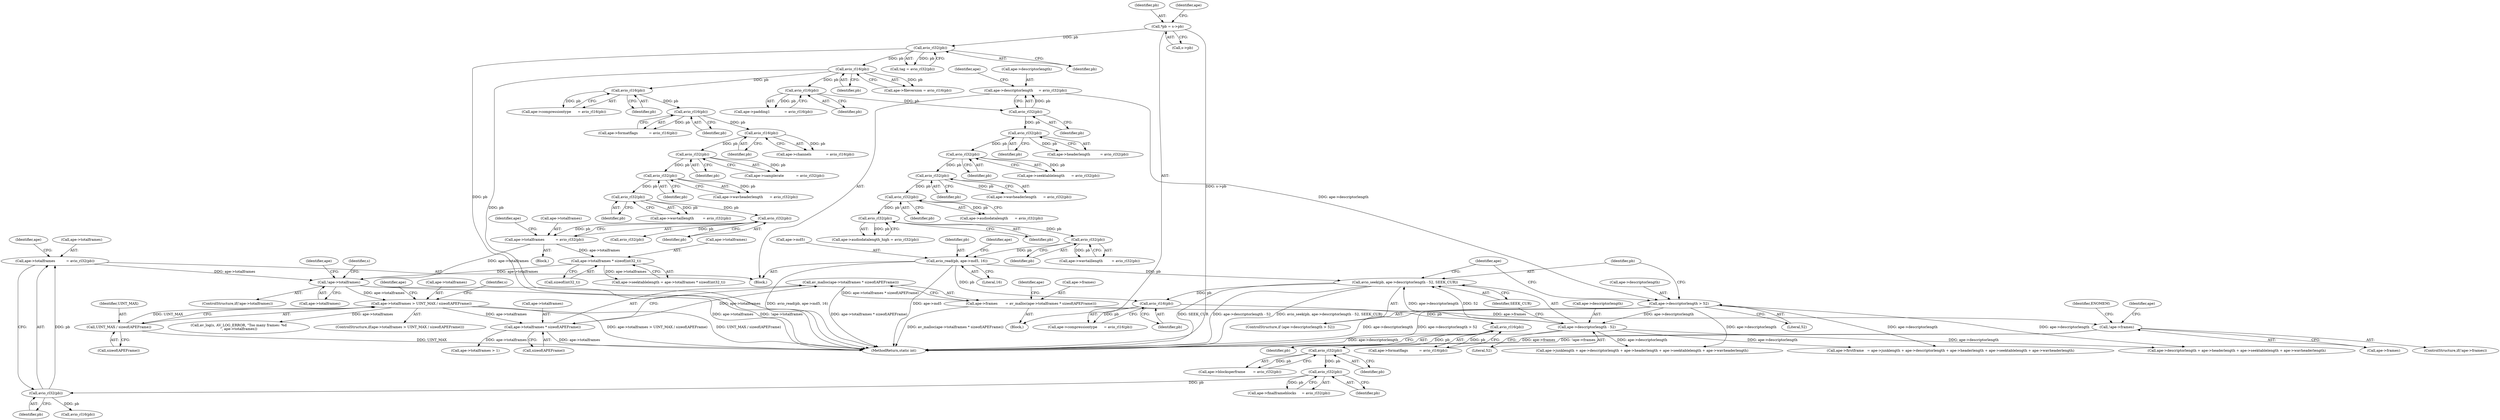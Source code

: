 digraph "0_FFmpeg_8312e3fc9041027a33c8bc667bb99740fdf41dd5@API" {
"1000543" [label="(Call,av_malloc(ape->totalframes * sizeof(APEFrame)))"];
"1000544" [label="(Call,ape->totalframes * sizeof(APEFrame))"];
"1000520" [label="(Call,ape->totalframes > UINT_MAX / sizeof(APEFrame))"];
"1000507" [label="(Call,!ape->totalframes)"];
"1000286" [label="(Call,ape->totalframes          = avio_rl32(pb))"];
"1000290" [label="(Call,avio_rl32(pb))"];
"1000284" [label="(Call,avio_rl32(pb))"];
"1000278" [label="(Call,avio_rl32(pb))"];
"1000272" [label="(Call,avio_rl16(pb))"];
"1000266" [label="(Call,avio_rl16(pb))"];
"1000254" [label="(Call,avio_seek(pb, ape->descriptorlength - 52, SEEK_CUR))"];
"1000242" [label="(Call,avio_read(pb, ape->md5, 16))"];
"1000240" [label="(Call,avio_rl32(pb))"];
"1000234" [label="(Call,avio_rl32(pb))"];
"1000228" [label="(Call,avio_rl32(pb))"];
"1000222" [label="(Call,avio_rl32(pb))"];
"1000216" [label="(Call,avio_rl32(pb))"];
"1000210" [label="(Call,avio_rl32(pb))"];
"1000204" [label="(Call,avio_rl32(pb))"];
"1000198" [label="(Call,avio_rl16(pb))"];
"1000153" [label="(Call,avio_rl16(pb))"];
"1000136" [label="(Call,avio_rl32(pb))"];
"1000113" [label="(Call,*pb = s->pb)"];
"1000256" [label="(Call,ape->descriptorlength - 52)"];
"1000249" [label="(Call,ape->descriptorlength > 52)"];
"1000200" [label="(Call,ape->descriptorlength     = avio_rl32(pb))"];
"1000415" [label="(Call,ape->totalframes * sizeof(int32_t))"];
"1000358" [label="(Call,ape->totalframes          = avio_rl32(pb))"];
"1000362" [label="(Call,avio_rl32(pb))"];
"1000356" [label="(Call,avio_rl32(pb))"];
"1000350" [label="(Call,avio_rl32(pb))"];
"1000344" [label="(Call,avio_rl32(pb))"];
"1000338" [label="(Call,avio_rl16(pb))"];
"1000332" [label="(Call,avio_rl16(pb))"];
"1000326" [label="(Call,avio_rl16(pb))"];
"1000524" [label="(Call,UINT_MAX / sizeof(APEFrame))"];
"1000539" [label="(Call,ape->frames       = av_malloc(ape->totalframes * sizeof(APEFrame)))"];
"1000551" [label="(Call,!ape->frames)"];
"1000242" [label="(Call,avio_read(pb, ape->md5, 16))"];
"1000326" [label="(Call,avio_rl16(pb))"];
"1000243" [label="(Identifier,pb)"];
"1000311" [label="(Block,)"];
"1000362" [label="(Call,avio_rl32(pb))"];
"1000257" [label="(Call,ape->descriptorlength)"];
"1000273" [label="(Identifier,pb)"];
"1000522" [label="(Identifier,ape)"];
"1000212" [label="(Call,ape->seektablelength      = avio_rl32(pb))"];
"1000137" [label="(Identifier,pb)"];
"1000530" [label="(Identifier,s)"];
"1000210" [label="(Call,avio_rl32(pb))"];
"1000290" [label="(Call,avio_rl32(pb))"];
"1000548" [label="(Call,sizeof(APEFrame))"];
"1000346" [label="(Call,ape->wavheaderlength      = avio_rl32(pb))"];
"1000211" [label="(Identifier,pb)"];
"1000217" [label="(Identifier,pb)"];
"1000240" [label="(Call,avio_rl32(pb))"];
"1000344" [label="(Call,avio_rl32(pb))"];
"1000541" [label="(Identifier,ape)"];
"1000228" [label="(Call,avio_rl32(pb))"];
"1000241" [label="(Identifier,pb)"];
"1000154" [label="(Identifier,pb)"];
"1000115" [label="(Call,s->pb)"];
"1000114" [label="(Identifier,pb)"];
"1000234" [label="(Call,avio_rl32(pb))"];
"1000356" [label="(Call,avio_rl32(pb))"];
"1000328" [label="(Call,ape->formatflags          = avio_rl16(pb))"];
"1000352" [label="(Call,ape->wavtaillength        = avio_rl32(pb))"];
"1000236" [label="(Call,ape->wavtaillength        = avio_rl32(pb))"];
"1000287" [label="(Call,ape->totalframes)"];
"1000247" [label="(Literal,16)"];
"1000334" [label="(Call,ape->channels             = avio_rl16(pb))"];
"1000291" [label="(Identifier,pb)"];
"1000513" [label="(Identifier,s)"];
"1000256" [label="(Call,ape->descriptorlength - 52)"];
"1000206" [label="(Call,ape->headerlength         = avio_rl32(pb))"];
"1000205" [label="(Identifier,pb)"];
"1000248" [label="(ControlStructure,if (ape->descriptorlength > 52))"];
"1000251" [label="(Identifier,ape)"];
"1000520" [label="(Call,ape->totalframes > UINT_MAX / sizeof(APEFrame))"];
"1000120" [label="(Identifier,ape)"];
"1000340" [label="(Call,ape->samplerate           = avio_rl32(pb))"];
"1000136" [label="(Call,avio_rl32(pb))"];
"1000216" [label="(Call,avio_rl32(pb))"];
"1000200" [label="(Call,ape->descriptorlength     = avio_rl32(pb))"];
"1000264" [label="(Identifier,ape)"];
"1000557" [label="(Identifier,ENOMEM)"];
"1000544" [label="(Call,ape->totalframes * sizeof(APEFrame))"];
"1000149" [label="(Call,ape->fileversion = avio_rl16(pb))"];
"1000244" [label="(Call,ape->md5)"];
"1000272" [label="(Call,avio_rl16(pb))"];
"1000260" [label="(Literal,52)"];
"1000558" [label="(Call,ape->firstframe   = ape->junklength + ape->descriptorlength + ape->headerlength + ape->seektablelength + ape->wavheaderlength)"];
"1000521" [label="(Call,ape->totalframes)"];
"1000351" [label="(Identifier,pb)"];
"1000296" [label="(Call,avio_rl16(pb))"];
"1000285" [label="(Identifier,pb)"];
"1000279" [label="(Identifier,pb)"];
"1000250" [label="(Call,ape->descriptorlength)"];
"1000224" [label="(Call,ape->audiodatalength      = avio_rl32(pb))"];
"1000345" [label="(Identifier,pb)"];
"1000294" [label="(Identifier,ape)"];
"1000540" [label="(Call,ape->frames)"];
"1000545" [label="(Call,ape->totalframes)"];
"1000222" [label="(Call,avio_rl32(pb))"];
"1000249" [label="(Call,ape->descriptorlength > 52)"];
"1000553" [label="(Identifier,ape)"];
"1000111" [label="(Block,)"];
"1000204" [label="(Call,avio_rl32(pb))"];
"1000529" [label="(Call,av_log(s, AV_LOG_ERROR, \"Too many frames: %d\n\", ape->totalframes))"];
"1000359" [label="(Call,ape->totalframes)"];
"1000230" [label="(Call,ape->audiodatalength_high = avio_rl32(pb))"];
"1000153" [label="(Call,avio_rl16(pb))"];
"1000539" [label="(Call,ape->frames       = av_malloc(ape->totalframes * sizeof(APEFrame)))"];
"1000560" [label="(Identifier,ape)"];
"1000253" [label="(Literal,52)"];
"1000338" [label="(Call,avio_rl16(pb))"];
"1000507" [label="(Call,!ape->totalframes)"];
"1000268" [label="(Call,ape->formatflags          = avio_rl16(pb))"];
"1000358" [label="(Call,ape->totalframes          = avio_rl32(pb))"];
"1000525" [label="(Identifier,UINT_MAX)"];
"1000368" [label="(Call,avio_rl32(pb))"];
"1000274" [label="(Call,ape->blocksperframe       = avio_rl32(pb))"];
"1000280" [label="(Call,ape->finalframeblocks     = avio_rl32(pb))"];
"1000134" [label="(Call,tag = avio_rl32(pb))"];
"1000524" [label="(Call,UINT_MAX / sizeof(APEFrame))"];
"1000543" [label="(Call,av_malloc(ape->totalframes * sizeof(APEFrame)))"];
"1000208" [label="(Identifier,ape)"];
"1000262" [label="(Call,ape->compressiontype      = avio_rl16(pb))"];
"1000519" [label="(ControlStructure,if(ape->totalframes > UINT_MAX / sizeof(APEFrame)))"];
"1000254" [label="(Call,avio_seek(pb, ape->descriptorlength - 52, SEEK_CUR))"];
"1000278" [label="(Call,avio_rl32(pb))"];
"1000327" [label="(Identifier,pb)"];
"1000198" [label="(Call,avio_rl16(pb))"];
"1000562" [label="(Call,ape->junklength + ape->descriptorlength + ape->headerlength + ape->seektablelength + ape->wavheaderlength)"];
"1000526" [label="(Call,sizeof(APEFrame))"];
"1000267" [label="(Identifier,pb)"];
"1000411" [label="(Call,ape->seektablelength = ape->totalframes * sizeof(int32_t))"];
"1000552" [label="(Call,ape->frames)"];
"1000223" [label="(Identifier,pb)"];
"1000194" [label="(Call,ape->padding1             = avio_rl16(pb))"];
"1000416" [label="(Call,ape->totalframes)"];
"1000332" [label="(Call,avio_rl16(pb))"];
"1000284" [label="(Call,avio_rl32(pb))"];
"1000286" [label="(Call,ape->totalframes          = avio_rl32(pb))"];
"1000113" [label="(Call,*pb = s->pb)"];
"1000419" [label="(Call,sizeof(int32_t))"];
"1000229" [label="(Identifier,pb)"];
"1000266" [label="(Call,avio_rl16(pb))"];
"1000508" [label="(Call,ape->totalframes)"];
"1000506" [label="(ControlStructure,if(!ape->totalframes))"];
"1000255" [label="(Identifier,pb)"];
"1000322" [label="(Call,ape->compressiontype      = avio_rl16(pb))"];
"1000235" [label="(Identifier,pb)"];
"1000350" [label="(Call,avio_rl32(pb))"];
"1000551" [label="(Call,!ape->frames)"];
"1000201" [label="(Call,ape->descriptorlength)"];
"1000550" [label="(ControlStructure,if(!ape->frames))"];
"1000261" [label="(Identifier,SEEK_CUR)"];
"1000357" [label="(Identifier,pb)"];
"1000218" [label="(Call,ape->wavheaderlength      = avio_rl32(pb))"];
"1000333" [label="(Identifier,pb)"];
"1000566" [label="(Call,ape->descriptorlength + ape->headerlength + ape->seektablelength + ape->wavheaderlength)"];
"1001121" [label="(MethodReturn,static int)"];
"1000339" [label="(Identifier,pb)"];
"1000415" [label="(Call,ape->totalframes * sizeof(int32_t))"];
"1000199" [label="(Identifier,pb)"];
"1000193" [label="(Block,)"];
"1000363" [label="(Identifier,pb)"];
"1000366" [label="(Identifier,ape)"];
"1000594" [label="(Call,ape->totalframes > 1)"];
"1000543" -> "1000539"  [label="AST: "];
"1000543" -> "1000544"  [label="CFG: "];
"1000544" -> "1000543"  [label="AST: "];
"1000539" -> "1000543"  [label="CFG: "];
"1000543" -> "1001121"  [label="DDG: ape->totalframes * sizeof(APEFrame)"];
"1000543" -> "1000539"  [label="DDG: ape->totalframes * sizeof(APEFrame)"];
"1000544" -> "1000543"  [label="DDG: ape->totalframes"];
"1000544" -> "1000548"  [label="CFG: "];
"1000545" -> "1000544"  [label="AST: "];
"1000548" -> "1000544"  [label="AST: "];
"1000544" -> "1001121"  [label="DDG: ape->totalframes"];
"1000520" -> "1000544"  [label="DDG: ape->totalframes"];
"1000544" -> "1000594"  [label="DDG: ape->totalframes"];
"1000520" -> "1000519"  [label="AST: "];
"1000520" -> "1000524"  [label="CFG: "];
"1000521" -> "1000520"  [label="AST: "];
"1000524" -> "1000520"  [label="AST: "];
"1000530" -> "1000520"  [label="CFG: "];
"1000541" -> "1000520"  [label="CFG: "];
"1000520" -> "1001121"  [label="DDG: ape->totalframes > UINT_MAX / sizeof(APEFrame)"];
"1000520" -> "1001121"  [label="DDG: UINT_MAX / sizeof(APEFrame)"];
"1000507" -> "1000520"  [label="DDG: ape->totalframes"];
"1000524" -> "1000520"  [label="DDG: UINT_MAX"];
"1000520" -> "1000529"  [label="DDG: ape->totalframes"];
"1000507" -> "1000506"  [label="AST: "];
"1000507" -> "1000508"  [label="CFG: "];
"1000508" -> "1000507"  [label="AST: "];
"1000513" -> "1000507"  [label="CFG: "];
"1000522" -> "1000507"  [label="CFG: "];
"1000507" -> "1001121"  [label="DDG: !ape->totalframes"];
"1000507" -> "1001121"  [label="DDG: ape->totalframes"];
"1000286" -> "1000507"  [label="DDG: ape->totalframes"];
"1000415" -> "1000507"  [label="DDG: ape->totalframes"];
"1000358" -> "1000507"  [label="DDG: ape->totalframes"];
"1000286" -> "1000193"  [label="AST: "];
"1000286" -> "1000290"  [label="CFG: "];
"1000287" -> "1000286"  [label="AST: "];
"1000290" -> "1000286"  [label="AST: "];
"1000294" -> "1000286"  [label="CFG: "];
"1000290" -> "1000286"  [label="DDG: pb"];
"1000290" -> "1000291"  [label="CFG: "];
"1000291" -> "1000290"  [label="AST: "];
"1000284" -> "1000290"  [label="DDG: pb"];
"1000290" -> "1000296"  [label="DDG: pb"];
"1000284" -> "1000280"  [label="AST: "];
"1000284" -> "1000285"  [label="CFG: "];
"1000285" -> "1000284"  [label="AST: "];
"1000280" -> "1000284"  [label="CFG: "];
"1000284" -> "1000280"  [label="DDG: pb"];
"1000278" -> "1000284"  [label="DDG: pb"];
"1000278" -> "1000274"  [label="AST: "];
"1000278" -> "1000279"  [label="CFG: "];
"1000279" -> "1000278"  [label="AST: "];
"1000274" -> "1000278"  [label="CFG: "];
"1000278" -> "1000274"  [label="DDG: pb"];
"1000272" -> "1000278"  [label="DDG: pb"];
"1000272" -> "1000268"  [label="AST: "];
"1000272" -> "1000273"  [label="CFG: "];
"1000273" -> "1000272"  [label="AST: "];
"1000268" -> "1000272"  [label="CFG: "];
"1000272" -> "1000268"  [label="DDG: pb"];
"1000266" -> "1000272"  [label="DDG: pb"];
"1000266" -> "1000262"  [label="AST: "];
"1000266" -> "1000267"  [label="CFG: "];
"1000267" -> "1000266"  [label="AST: "];
"1000262" -> "1000266"  [label="CFG: "];
"1000266" -> "1000262"  [label="DDG: pb"];
"1000254" -> "1000266"  [label="DDG: pb"];
"1000242" -> "1000266"  [label="DDG: pb"];
"1000254" -> "1000248"  [label="AST: "];
"1000254" -> "1000261"  [label="CFG: "];
"1000255" -> "1000254"  [label="AST: "];
"1000256" -> "1000254"  [label="AST: "];
"1000261" -> "1000254"  [label="AST: "];
"1000264" -> "1000254"  [label="CFG: "];
"1000254" -> "1001121"  [label="DDG: avio_seek(pb, ape->descriptorlength - 52, SEEK_CUR)"];
"1000254" -> "1001121"  [label="DDG: SEEK_CUR"];
"1000254" -> "1001121"  [label="DDG: ape->descriptorlength - 52"];
"1000242" -> "1000254"  [label="DDG: pb"];
"1000256" -> "1000254"  [label="DDG: ape->descriptorlength"];
"1000256" -> "1000254"  [label="DDG: 52"];
"1000242" -> "1000193"  [label="AST: "];
"1000242" -> "1000247"  [label="CFG: "];
"1000243" -> "1000242"  [label="AST: "];
"1000244" -> "1000242"  [label="AST: "];
"1000247" -> "1000242"  [label="AST: "];
"1000251" -> "1000242"  [label="CFG: "];
"1000242" -> "1001121"  [label="DDG: avio_read(pb, ape->md5, 16)"];
"1000242" -> "1001121"  [label="DDG: ape->md5"];
"1000240" -> "1000242"  [label="DDG: pb"];
"1000240" -> "1000236"  [label="AST: "];
"1000240" -> "1000241"  [label="CFG: "];
"1000241" -> "1000240"  [label="AST: "];
"1000236" -> "1000240"  [label="CFG: "];
"1000240" -> "1000236"  [label="DDG: pb"];
"1000234" -> "1000240"  [label="DDG: pb"];
"1000234" -> "1000230"  [label="AST: "];
"1000234" -> "1000235"  [label="CFG: "];
"1000235" -> "1000234"  [label="AST: "];
"1000230" -> "1000234"  [label="CFG: "];
"1000234" -> "1000230"  [label="DDG: pb"];
"1000228" -> "1000234"  [label="DDG: pb"];
"1000228" -> "1000224"  [label="AST: "];
"1000228" -> "1000229"  [label="CFG: "];
"1000229" -> "1000228"  [label="AST: "];
"1000224" -> "1000228"  [label="CFG: "];
"1000228" -> "1000224"  [label="DDG: pb"];
"1000222" -> "1000228"  [label="DDG: pb"];
"1000222" -> "1000218"  [label="AST: "];
"1000222" -> "1000223"  [label="CFG: "];
"1000223" -> "1000222"  [label="AST: "];
"1000218" -> "1000222"  [label="CFG: "];
"1000222" -> "1000218"  [label="DDG: pb"];
"1000216" -> "1000222"  [label="DDG: pb"];
"1000216" -> "1000212"  [label="AST: "];
"1000216" -> "1000217"  [label="CFG: "];
"1000217" -> "1000216"  [label="AST: "];
"1000212" -> "1000216"  [label="CFG: "];
"1000216" -> "1000212"  [label="DDG: pb"];
"1000210" -> "1000216"  [label="DDG: pb"];
"1000210" -> "1000206"  [label="AST: "];
"1000210" -> "1000211"  [label="CFG: "];
"1000211" -> "1000210"  [label="AST: "];
"1000206" -> "1000210"  [label="CFG: "];
"1000210" -> "1000206"  [label="DDG: pb"];
"1000204" -> "1000210"  [label="DDG: pb"];
"1000204" -> "1000200"  [label="AST: "];
"1000204" -> "1000205"  [label="CFG: "];
"1000205" -> "1000204"  [label="AST: "];
"1000200" -> "1000204"  [label="CFG: "];
"1000204" -> "1000200"  [label="DDG: pb"];
"1000198" -> "1000204"  [label="DDG: pb"];
"1000198" -> "1000194"  [label="AST: "];
"1000198" -> "1000199"  [label="CFG: "];
"1000199" -> "1000198"  [label="AST: "];
"1000194" -> "1000198"  [label="CFG: "];
"1000198" -> "1000194"  [label="DDG: pb"];
"1000153" -> "1000198"  [label="DDG: pb"];
"1000153" -> "1000149"  [label="AST: "];
"1000153" -> "1000154"  [label="CFG: "];
"1000154" -> "1000153"  [label="AST: "];
"1000149" -> "1000153"  [label="CFG: "];
"1000153" -> "1001121"  [label="DDG: pb"];
"1000153" -> "1000149"  [label="DDG: pb"];
"1000136" -> "1000153"  [label="DDG: pb"];
"1000153" -> "1000326"  [label="DDG: pb"];
"1000136" -> "1000134"  [label="AST: "];
"1000136" -> "1000137"  [label="CFG: "];
"1000137" -> "1000136"  [label="AST: "];
"1000134" -> "1000136"  [label="CFG: "];
"1000136" -> "1001121"  [label="DDG: pb"];
"1000136" -> "1000134"  [label="DDG: pb"];
"1000113" -> "1000136"  [label="DDG: pb"];
"1000113" -> "1000111"  [label="AST: "];
"1000113" -> "1000115"  [label="CFG: "];
"1000114" -> "1000113"  [label="AST: "];
"1000115" -> "1000113"  [label="AST: "];
"1000120" -> "1000113"  [label="CFG: "];
"1000113" -> "1001121"  [label="DDG: s->pb"];
"1000256" -> "1000260"  [label="CFG: "];
"1000257" -> "1000256"  [label="AST: "];
"1000260" -> "1000256"  [label="AST: "];
"1000261" -> "1000256"  [label="CFG: "];
"1000256" -> "1001121"  [label="DDG: ape->descriptorlength"];
"1000249" -> "1000256"  [label="DDG: ape->descriptorlength"];
"1000256" -> "1000558"  [label="DDG: ape->descriptorlength"];
"1000256" -> "1000562"  [label="DDG: ape->descriptorlength"];
"1000256" -> "1000566"  [label="DDG: ape->descriptorlength"];
"1000249" -> "1000248"  [label="AST: "];
"1000249" -> "1000253"  [label="CFG: "];
"1000250" -> "1000249"  [label="AST: "];
"1000253" -> "1000249"  [label="AST: "];
"1000255" -> "1000249"  [label="CFG: "];
"1000264" -> "1000249"  [label="CFG: "];
"1000249" -> "1001121"  [label="DDG: ape->descriptorlength"];
"1000249" -> "1001121"  [label="DDG: ape->descriptorlength > 52"];
"1000200" -> "1000249"  [label="DDG: ape->descriptorlength"];
"1000249" -> "1000558"  [label="DDG: ape->descriptorlength"];
"1000249" -> "1000562"  [label="DDG: ape->descriptorlength"];
"1000249" -> "1000566"  [label="DDG: ape->descriptorlength"];
"1000200" -> "1000193"  [label="AST: "];
"1000201" -> "1000200"  [label="AST: "];
"1000208" -> "1000200"  [label="CFG: "];
"1000415" -> "1000411"  [label="AST: "];
"1000415" -> "1000419"  [label="CFG: "];
"1000416" -> "1000415"  [label="AST: "];
"1000419" -> "1000415"  [label="AST: "];
"1000411" -> "1000415"  [label="CFG: "];
"1000415" -> "1000411"  [label="DDG: ape->totalframes"];
"1000358" -> "1000415"  [label="DDG: ape->totalframes"];
"1000358" -> "1000311"  [label="AST: "];
"1000358" -> "1000362"  [label="CFG: "];
"1000359" -> "1000358"  [label="AST: "];
"1000362" -> "1000358"  [label="AST: "];
"1000366" -> "1000358"  [label="CFG: "];
"1000362" -> "1000358"  [label="DDG: pb"];
"1000362" -> "1000363"  [label="CFG: "];
"1000363" -> "1000362"  [label="AST: "];
"1000356" -> "1000362"  [label="DDG: pb"];
"1000362" -> "1000368"  [label="DDG: pb"];
"1000356" -> "1000352"  [label="AST: "];
"1000356" -> "1000357"  [label="CFG: "];
"1000357" -> "1000356"  [label="AST: "];
"1000352" -> "1000356"  [label="CFG: "];
"1000356" -> "1000352"  [label="DDG: pb"];
"1000350" -> "1000356"  [label="DDG: pb"];
"1000350" -> "1000346"  [label="AST: "];
"1000350" -> "1000351"  [label="CFG: "];
"1000351" -> "1000350"  [label="AST: "];
"1000346" -> "1000350"  [label="CFG: "];
"1000350" -> "1000346"  [label="DDG: pb"];
"1000344" -> "1000350"  [label="DDG: pb"];
"1000344" -> "1000340"  [label="AST: "];
"1000344" -> "1000345"  [label="CFG: "];
"1000345" -> "1000344"  [label="AST: "];
"1000340" -> "1000344"  [label="CFG: "];
"1000344" -> "1000340"  [label="DDG: pb"];
"1000338" -> "1000344"  [label="DDG: pb"];
"1000338" -> "1000334"  [label="AST: "];
"1000338" -> "1000339"  [label="CFG: "];
"1000339" -> "1000338"  [label="AST: "];
"1000334" -> "1000338"  [label="CFG: "];
"1000338" -> "1000334"  [label="DDG: pb"];
"1000332" -> "1000338"  [label="DDG: pb"];
"1000332" -> "1000328"  [label="AST: "];
"1000332" -> "1000333"  [label="CFG: "];
"1000333" -> "1000332"  [label="AST: "];
"1000328" -> "1000332"  [label="CFG: "];
"1000332" -> "1000328"  [label="DDG: pb"];
"1000326" -> "1000332"  [label="DDG: pb"];
"1000326" -> "1000322"  [label="AST: "];
"1000326" -> "1000327"  [label="CFG: "];
"1000327" -> "1000326"  [label="AST: "];
"1000322" -> "1000326"  [label="CFG: "];
"1000326" -> "1000322"  [label="DDG: pb"];
"1000524" -> "1000526"  [label="CFG: "];
"1000525" -> "1000524"  [label="AST: "];
"1000526" -> "1000524"  [label="AST: "];
"1000524" -> "1001121"  [label="DDG: UINT_MAX"];
"1000539" -> "1000111"  [label="AST: "];
"1000540" -> "1000539"  [label="AST: "];
"1000553" -> "1000539"  [label="CFG: "];
"1000539" -> "1001121"  [label="DDG: av_malloc(ape->totalframes * sizeof(APEFrame))"];
"1000539" -> "1000551"  [label="DDG: ape->frames"];
"1000551" -> "1000550"  [label="AST: "];
"1000551" -> "1000552"  [label="CFG: "];
"1000552" -> "1000551"  [label="AST: "];
"1000557" -> "1000551"  [label="CFG: "];
"1000560" -> "1000551"  [label="CFG: "];
"1000551" -> "1001121"  [label="DDG: !ape->frames"];
"1000551" -> "1001121"  [label="DDG: ape->frames"];
}

